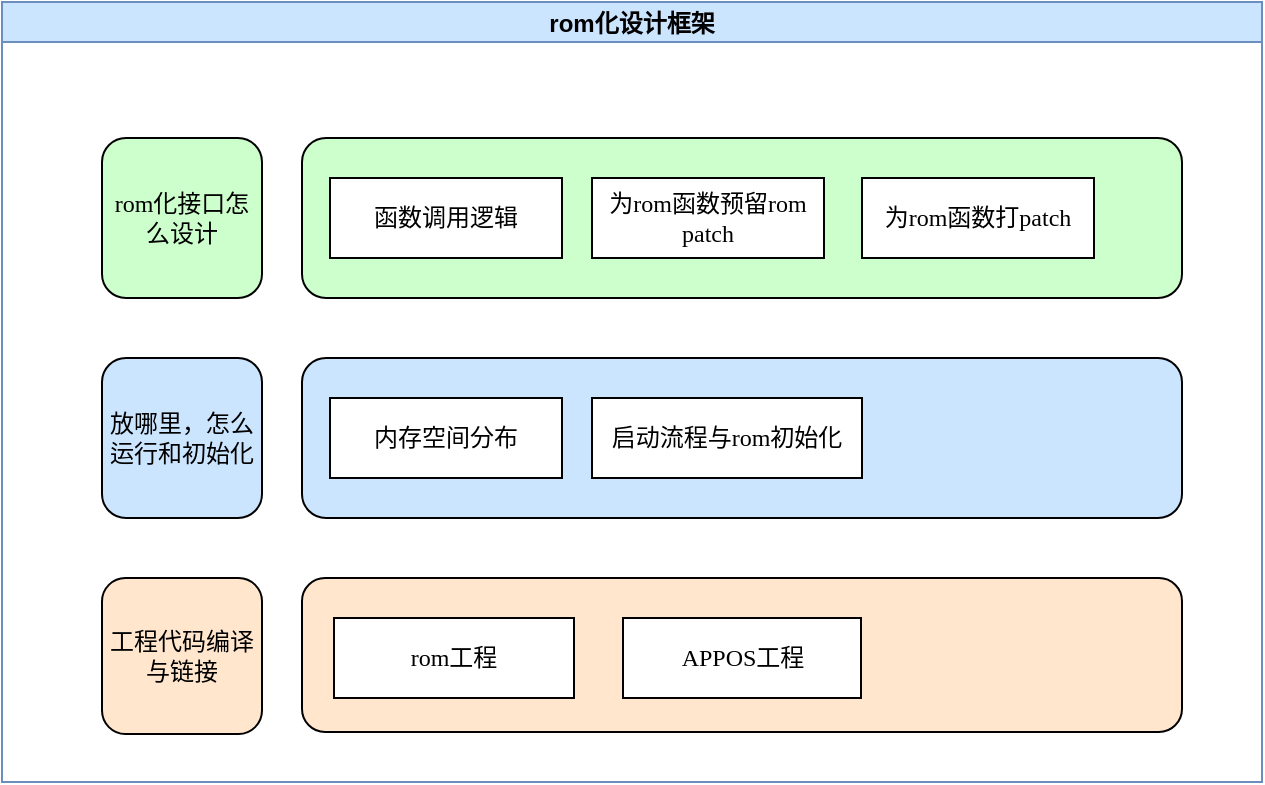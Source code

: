 <mxfile version="20.2.6" type="github" pages="4">
  <diagram id="prtHgNgQTEPvFCAcTncT" name="Page-1">
    <mxGraphModel dx="790" dy="481" grid="0" gridSize="10" guides="1" tooltips="1" connect="1" arrows="1" fold="1" page="1" pageScale="1" pageWidth="827" pageHeight="1169" math="0" shadow="0">
      <root>
        <mxCell id="0" />
        <mxCell id="1" parent="0" />
        <mxCell id="a72e2ybn-Ix3mcljy6sx-21" value="rom化设计框架" style="swimlane;startSize=20;horizontal=1;containerType=tree;fillColor=#CCE5FF;strokeColor=#6c8ebf;swimlaneFillColor=#FFFFFF;" parent="1" vertex="1">
          <mxGeometry x="140" y="570" width="630" height="390" as="geometry">
            <mxRectangle x="140" y="570" width="100" height="30" as="alternateBounds" />
          </mxGeometry>
        </mxCell>
        <mxCell id="a72e2ybn-Ix3mcljy6sx-25" value="" style="rounded=1;whiteSpace=wrap;html=1;fillColor=#FFE6CC;fontFamily=Lucida Console;" parent="a72e2ybn-Ix3mcljy6sx-21" vertex="1">
          <mxGeometry x="150" y="288" width="440" height="77" as="geometry" />
        </mxCell>
        <mxCell id="a72e2ybn-Ix3mcljy6sx-27" value="放哪里，怎么运行和初始化" style="rounded=1;whiteSpace=wrap;html=1;labelBackgroundColor=none;fontFamily=Lucida Console;fillColor=#CCE5FF;" parent="a72e2ybn-Ix3mcljy6sx-21" vertex="1">
          <mxGeometry x="50" y="178" width="80" height="80" as="geometry" />
        </mxCell>
        <mxCell id="a72e2ybn-Ix3mcljy6sx-28" value="工程代码编译与链接" style="rounded=1;whiteSpace=wrap;html=1;fillColor=#FFE6CC;fontFamily=Lucida Console;" parent="a72e2ybn-Ix3mcljy6sx-21" vertex="1">
          <mxGeometry x="50" y="288" width="80" height="78" as="geometry" />
        </mxCell>
        <mxCell id="a72e2ybn-Ix3mcljy6sx-32" value="" style="rounded=1;whiteSpace=wrap;html=1;labelBackgroundColor=none;fontFamily=Lucida Console;fillColor=#CCE5FF;" parent="a72e2ybn-Ix3mcljy6sx-21" vertex="1">
          <mxGeometry x="150" y="178" width="440" height="80" as="geometry" />
        </mxCell>
        <mxCell id="a72e2ybn-Ix3mcljy6sx-33" value="rom工程" style="rounded=0;whiteSpace=wrap;html=1;labelBackgroundColor=none;fontFamily=Lucida Console;fillColor=#FFFFFF;" parent="a72e2ybn-Ix3mcljy6sx-21" vertex="1">
          <mxGeometry x="166" y="308" width="120" height="40" as="geometry" />
        </mxCell>
        <mxCell id="a72e2ybn-Ix3mcljy6sx-34" value="内存空间分布" style="rounded=0;whiteSpace=wrap;html=1;labelBackgroundColor=none;fontFamily=Lucida Console;fillColor=#FFFFFF;" parent="a72e2ybn-Ix3mcljy6sx-21" vertex="1">
          <mxGeometry x="164" y="198" width="116" height="40" as="geometry" />
        </mxCell>
        <mxCell id="a72e2ybn-Ix3mcljy6sx-35" value="rom化接口怎么设计" style="rounded=1;whiteSpace=wrap;html=1;labelBackgroundColor=none;fontFamily=Lucida Console;fillColor=#CCFFCC;" parent="a72e2ybn-Ix3mcljy6sx-21" vertex="1">
          <mxGeometry x="50" y="68" width="80" height="80" as="geometry" />
        </mxCell>
        <mxCell id="a72e2ybn-Ix3mcljy6sx-36" value="" style="rounded=1;whiteSpace=wrap;html=1;labelBackgroundColor=none;fontFamily=Lucida Console;fillColor=#CCFFCC;" parent="a72e2ybn-Ix3mcljy6sx-21" vertex="1">
          <mxGeometry x="150" y="68" width="440" height="80" as="geometry" />
        </mxCell>
        <mxCell id="a72e2ybn-Ix3mcljy6sx-37" value="函数调用逻辑" style="rounded=0;whiteSpace=wrap;html=1;labelBackgroundColor=none;fontFamily=Lucida Console;fillColor=#FFFFFF;" parent="a72e2ybn-Ix3mcljy6sx-21" vertex="1">
          <mxGeometry x="164" y="88" width="116" height="40" as="geometry" />
        </mxCell>
        <mxCell id="a72e2ybn-Ix3mcljy6sx-39" value="为rom函数预留rom patch" style="rounded=0;whiteSpace=wrap;html=1;labelBackgroundColor=none;fontFamily=Lucida Console;fillColor=#FFFFFF;" parent="a72e2ybn-Ix3mcljy6sx-21" vertex="1">
          <mxGeometry x="295" y="88" width="116" height="40" as="geometry" />
        </mxCell>
        <mxCell id="OhsHsxwbeljneb7udllR-3" value="APPOS工程" style="rounded=0;whiteSpace=wrap;html=1;labelBackgroundColor=none;fontFamily=Lucida Console;fillColor=#FFFFFF;" parent="a72e2ybn-Ix3mcljy6sx-21" vertex="1">
          <mxGeometry x="310.5" y="308" width="119" height="40" as="geometry" />
        </mxCell>
        <mxCell id="__pM1JRraMwenqta1Ayu-1" value="启动流程与rom初始化" style="rounded=0;whiteSpace=wrap;html=1;labelBackgroundColor=none;fontFamily=Lucida Console;fillColor=#FFFFFF;" vertex="1" parent="a72e2ybn-Ix3mcljy6sx-21">
          <mxGeometry x="295" y="198" width="135" height="40" as="geometry" />
        </mxCell>
        <mxCell id="__pM1JRraMwenqta1Ayu-2" value="为rom函数打patch" style="rounded=0;whiteSpace=wrap;html=1;labelBackgroundColor=none;fontFamily=Lucida Console;fillColor=#FFFFFF;" vertex="1" parent="a72e2ybn-Ix3mcljy6sx-21">
          <mxGeometry x="430" y="88" width="116" height="40" as="geometry" />
        </mxCell>
      </root>
    </mxGraphModel>
  </diagram>
  <diagram id="5f5v7yk9VMRQbrSXV84F" name="第 2 页">
    <mxGraphModel dx="1146" dy="697" grid="0" gridSize="10" guides="1" tooltips="1" connect="1" arrows="1" fold="1" page="1" pageScale="1" pageWidth="827" pageHeight="1169" math="0" shadow="0">
      <root>
        <mxCell id="0" />
        <mxCell id="1" parent="0" />
        <mxCell id="8H_8lzTIxNSl0bFIIS5b-34" value="" style="rounded=1;whiteSpace=wrap;html=1;fillColor=none;dashed=1;" vertex="1" parent="1">
          <mxGeometry x="655" y="40" width="163" height="458" as="geometry" />
        </mxCell>
        <mxCell id="8H_8lzTIxNSl0bFIIS5b-4" value="" style="edgeStyle=orthogonalEdgeStyle;rounded=0;orthogonalLoop=1;jettySize=auto;html=1;" edge="1" parent="1" source="8H_8lzTIxNSl0bFIIS5b-1" target="8H_8lzTIxNSl0bFIIS5b-3">
          <mxGeometry relative="1" as="geometry" />
        </mxCell>
        <mxCell id="8H_8lzTIxNSl0bFIIS5b-1" value="&lt;span style=&quot;background-color: initial;&quot;&gt;为rom函数预留rom patch&lt;/span&gt;的实现步骤" style="rounded=1;whiteSpace=wrap;html=1;" vertex="1" parent="1">
          <mxGeometry x="315" y="70" width="106" height="39" as="geometry" />
        </mxCell>
        <mxCell id="8H_8lzTIxNSl0bFIIS5b-6" value="Y" style="edgeStyle=orthogonalEdgeStyle;rounded=0;orthogonalLoop=1;jettySize=auto;html=1;" edge="1" parent="1" source="8H_8lzTIxNSl0bFIIS5b-3" target="8H_8lzTIxNSl0bFIIS5b-5">
          <mxGeometry relative="1" as="geometry" />
        </mxCell>
        <mxCell id="8H_8lzTIxNSl0bFIIS5b-8" value="N" style="edgeStyle=orthogonalEdgeStyle;rounded=0;orthogonalLoop=1;jettySize=auto;html=1;" edge="1" parent="1" source="8H_8lzTIxNSl0bFIIS5b-3" target="8H_8lzTIxNSl0bFIIS5b-7">
          <mxGeometry relative="1" as="geometry" />
        </mxCell>
        <mxCell id="8H_8lzTIxNSl0bFIIS5b-3" value="rom函数Hal_xxx()是否需要预留rom patch" style="rhombus;whiteSpace=wrap;html=1;fillColor=#ffe6cc;strokeColor=#d79b00;" vertex="1" parent="1">
          <mxGeometry x="284" y="145" width="168" height="74" as="geometry" />
        </mxCell>
        <mxCell id="8H_8lzTIxNSl0bFIIS5b-10" value="" style="edgeStyle=orthogonalEdgeStyle;rounded=0;orthogonalLoop=1;jettySize=auto;html=1;" edge="1" parent="1" source="8H_8lzTIxNSl0bFIIS5b-5" target="8H_8lzTIxNSl0bFIIS5b-9">
          <mxGeometry relative="1" as="geometry" />
        </mxCell>
        <mxCell id="8H_8lzTIxNSl0bFIIS5b-5" value="定义函数时在函数名添加前缀使其格式为rom_Hal_xxx()，和不预留rom patch函数做区分" style="whiteSpace=wrap;html=1;fillColor=#dae8fc;strokeColor=#6c8ebf;" vertex="1" parent="1">
          <mxGeometry x="300" y="251" width="136" height="76" as="geometry" />
        </mxCell>
        <mxCell id="8H_8lzTIxNSl0bFIIS5b-7" value="函数名定义方式和原来保持一致不变" style="whiteSpace=wrap;html=1;" vertex="1" parent="1">
          <mxGeometry x="497" y="257" width="120" height="60" as="geometry" />
        </mxCell>
        <mxCell id="8H_8lzTIxNSl0bFIIS5b-12" value="" style="edgeStyle=orthogonalEdgeStyle;rounded=0;orthogonalLoop=1;jettySize=auto;html=1;" edge="1" parent="1" source="8H_8lzTIxNSl0bFIIS5b-9" target="8H_8lzTIxNSl0bFIIS5b-11">
          <mxGeometry relative="1" as="geometry" />
        </mxCell>
        <mxCell id="8H_8lzTIxNSl0bFIIS5b-9" value="ram_table.h文件添加对应枚举" style="whiteSpace=wrap;html=1;fillColor=#dae8fc;strokeColor=#6c8ebf;" vertex="1" parent="1">
          <mxGeometry x="78" y="366" width="120" height="60" as="geometry" />
        </mxCell>
        <mxCell id="8H_8lzTIxNSl0bFIIS5b-31" value="" style="edgeStyle=orthogonalEdgeStyle;rounded=0;orthogonalLoop=1;jettySize=auto;html=1;" edge="1" parent="1" source="8H_8lzTIxNSl0bFIIS5b-11" target="8H_8lzTIxNSl0bFIIS5b-30">
          <mxGeometry relative="1" as="geometry" />
        </mxCell>
        <mxCell id="8H_8lzTIxNSl0bFIIS5b-11" value="ram_table.c文件添加对应函数名&lt;b&gt;（注意这里填的是Hal_xxx函数）&lt;/b&gt;" style="whiteSpace=wrap;html=1;fillColor=#dae8fc;strokeColor=#6c8ebf;" vertex="1" parent="1">
          <mxGeometry x="241" y="366" width="120" height="60" as="geometry" />
        </mxCell>
        <mxCell id="8H_8lzTIxNSl0bFIIS5b-21" value="" style="edgeStyle=orthogonalEdgeStyle;rounded=0;orthogonalLoop=1;jettySize=auto;html=1;" edge="1" parent="1" source="8H_8lzTIxNSl0bFIIS5b-15" target="8H_8lzTIxNSl0bFIIS5b-20">
          <mxGeometry relative="1" as="geometry" />
        </mxCell>
        <mxCell id="8H_8lzTIxNSl0bFIIS5b-15" value="rom_symbol.ld的生成流程" style="rounded=1;whiteSpace=wrap;html=1;" vertex="1" parent="1">
          <mxGeometry x="683" y="70" width="106" height="39" as="geometry" />
        </mxCell>
        <mxCell id="8H_8lzTIxNSl0bFIIS5b-23" value="" style="edgeStyle=orthogonalEdgeStyle;rounded=0;orthogonalLoop=1;jettySize=auto;html=1;" edge="1" parent="1" source="8H_8lzTIxNSl0bFIIS5b-20" target="8H_8lzTIxNSl0bFIIS5b-22">
          <mxGeometry relative="1" as="geometry" />
        </mxCell>
        <mxCell id="8H_8lzTIxNSl0bFIIS5b-20" value="从rom.nm文件抽取函数与对应的地址出来，输出至rom_symbol.ld文件" style="whiteSpace=wrap;html=1;fillColor=#d5e8d4;strokeColor=#82b366;" vertex="1" parent="1">
          <mxGeometry x="676" y="156" width="120" height="60" as="geometry" />
        </mxCell>
        <mxCell id="8H_8lzTIxNSl0bFIIS5b-26" value="" style="edgeStyle=orthogonalEdgeStyle;rounded=0;orthogonalLoop=1;jettySize=auto;html=1;" edge="1" parent="1" source="8H_8lzTIxNSl0bFIIS5b-22" target="8H_8lzTIxNSl0bFIIS5b-25">
          <mxGeometry relative="1" as="geometry" />
        </mxCell>
        <mxCell id="8H_8lzTIxNSl0bFIIS5b-22" value="经过export.py和func.csv处理将rom_symbol.ld&lt;br&gt;中&lt;b&gt;预留rom patch的函数名的前缀rom_去掉&lt;/b&gt;" style="whiteSpace=wrap;html=1;fillColor=#d5e8d4;strokeColor=#82b366;" vertex="1" parent="1">
          <mxGeometry x="662" y="317" width="148" height="86" as="geometry" />
        </mxCell>
        <mxCell id="8H_8lzTIxNSl0bFIIS5b-25" value="结束" style="rounded=1;whiteSpace=wrap;html=1;" vertex="1" parent="1">
          <mxGeometry x="683" y="438" width="106" height="39" as="geometry" />
        </mxCell>
        <mxCell id="8H_8lzTIxNSl0bFIIS5b-33" value="" style="edgeStyle=orthogonalEdgeStyle;rounded=0;orthogonalLoop=1;jettySize=auto;html=1;" edge="1" parent="1" source="8H_8lzTIxNSl0bFIIS5b-30" target="8H_8lzTIxNSl0bFIIS5b-32">
          <mxGeometry relative="1" as="geometry" />
        </mxCell>
        <mxCell id="8H_8lzTIxNSl0bFIIS5b-30" value="在定义函数所对应的头文件里，将Hal_xxx函数指向ram_table中对应的函数地址" style="whiteSpace=wrap;html=1;fillColor=#dae8fc;strokeColor=#6c8ebf;" vertex="1" parent="1">
          <mxGeometry x="391" y="366" width="120" height="60" as="geometry" />
        </mxCell>
        <mxCell id="8H_8lzTIxNSl0bFIIS5b-32" value="结束" style="rounded=1;whiteSpace=wrap;html=1;" vertex="1" parent="1">
          <mxGeometry x="545" y="377" width="72" height="38" as="geometry" />
        </mxCell>
        <mxCell id="8H_8lzTIxNSl0bFIIS5b-36" value="" style="endArrow=classic;html=1;rounded=0;exitX=0.5;exitY=1;exitDx=0;exitDy=0;entryX=0;entryY=0.5;entryDx=0;entryDy=0;edgeStyle=orthogonalEdgeStyle;curved=1;dashed=1;" edge="1" parent="1" source="8H_8lzTIxNSl0bFIIS5b-11" target="8H_8lzTIxNSl0bFIIS5b-22">
          <mxGeometry width="50" height="50" relative="1" as="geometry">
            <mxPoint x="509" y="242" as="sourcePoint" />
            <mxPoint x="559" y="192" as="targetPoint" />
            <Array as="points">
              <mxPoint x="301" y="469" />
              <mxPoint x="632" y="469" />
              <mxPoint x="632" y="403" />
              <mxPoint x="635" y="403" />
              <mxPoint x="635" y="360" />
            </Array>
          </mxGeometry>
        </mxCell>
        <mxCell id="8H_8lzTIxNSl0bFIIS5b-37" value="当链接时通过rom_symbol.ld找到对应的rom函数地址，&lt;br&gt;此时rom_symbol.ld的Hal_xxx函数的链接&lt;br&gt;地址本质上指向的是rom_Hal_xxx" style="edgeLabel;html=1;align=center;verticalAlign=middle;resizable=0;points=[];labelBorderColor=default;labelBackgroundColor=#FFCE9F;" vertex="1" connectable="0" parent="8H_8lzTIxNSl0bFIIS5b-36">
          <mxGeometry x="-0.096" y="1" relative="1" as="geometry">
            <mxPoint as="offset" />
          </mxGeometry>
        </mxCell>
        <mxCell id="8H_8lzTIxNSl0bFIIS5b-39" value="1" style="text;strokeColor=none;fillColor=none;html=1;fontSize=24;fontStyle=1;verticalAlign=middle;align=center;dashed=1;labelBackgroundColor=none;labelBorderColor=none;" vertex="1" parent="1">
          <mxGeometry x="235" y="234" width="100" height="40" as="geometry" />
        </mxCell>
        <mxCell id="8H_8lzTIxNSl0bFIIS5b-40" value="2" style="text;strokeColor=none;fillColor=none;html=1;fontSize=24;fontStyle=1;verticalAlign=middle;align=center;dashed=1;labelBackgroundColor=none;labelBorderColor=none;" vertex="1" parent="1">
          <mxGeometry x="15" y="330" width="100" height="40" as="geometry" />
        </mxCell>
        <mxCell id="8H_8lzTIxNSl0bFIIS5b-41" value="3" style="text;strokeColor=none;fillColor=none;html=1;fontSize=24;fontStyle=1;verticalAlign=middle;align=center;dashed=1;labelBackgroundColor=none;labelBorderColor=none;" vertex="1" parent="1">
          <mxGeometry x="188" y="330" width="100" height="40" as="geometry" />
        </mxCell>
        <mxCell id="8H_8lzTIxNSl0bFIIS5b-42" value="4" style="text;strokeColor=none;fillColor=none;html=1;fontSize=24;fontStyle=1;verticalAlign=middle;align=center;dashed=1;labelBackgroundColor=none;labelBorderColor=none;" vertex="1" parent="1">
          <mxGeometry x="344" y="333" width="100" height="40" as="geometry" />
        </mxCell>
      </root>
    </mxGraphModel>
  </diagram>
  <diagram id="quMDvpKKiBh7KyDtuN5e" name="第 3 页">
    <mxGraphModel dx="790" dy="481" grid="0" gridSize="10" guides="1" tooltips="1" connect="1" arrows="1" fold="1" page="1" pageScale="1" pageWidth="827" pageHeight="1169" math="0" shadow="0">
      <root>
        <mxCell id="0" />
        <mxCell id="1" parent="0" />
        <mxCell id="gPsEJaije64YJY0PdHIW-1" value="768KB(SRAM)" style="rounded=0;whiteSpace=wrap;html=1;strokeColor=#000000;strokeWidth=2;align=right;fillColor=none;verticalAlign=top;" vertex="1" parent="1">
          <mxGeometry x="257" y="488" width="140" height="78" as="geometry" />
        </mxCell>
        <mxCell id="gPsEJaije64YJY0PdHIW-2" value="" style="group" vertex="1" connectable="0" parent="1">
          <mxGeometry x="257" y="404" width="140" height="84" as="geometry" />
        </mxCell>
        <mxCell id="gPsEJaije64YJY0PdHIW-3" value="" style="rounded=0;whiteSpace=wrap;html=1;strokeColor=#000000;strokeWidth=2;align=center;fillColor=none;" vertex="1" parent="gPsEJaije64YJY0PdHIW-2">
          <mxGeometry y="1" width="140" height="82" as="geometry" />
        </mxCell>
        <mxCell id="gPsEJaije64YJY0PdHIW-4" value="" style="text;fillColor=none;align=center;verticalAlign=middle;spacingLeft=4;spacingRight=4;overflow=hidden;rotatable=0;points=[[0,0.5],[1,0.5]];portConstraint=eastwest;" vertex="1" parent="gPsEJaije64YJY0PdHIW-2">
          <mxGeometry y="42" width="140" height="42" as="geometry" />
        </mxCell>
        <mxCell id="gPsEJaije64YJY0PdHIW-5" value="" style="text;fillColor=none;align=center;verticalAlign=middle;spacingLeft=4;spacingRight=4;overflow=hidden;rotatable=0;points=[[0,0.5],[1,0.5]];portConstraint=eastwest;" vertex="1" parent="gPsEJaije64YJY0PdHIW-2">
          <mxGeometry width="140" height="42" as="geometry" />
        </mxCell>
        <mxCell id="gPsEJaije64YJY0PdHIW-6" value="0x00009FFF" style="text;html=1;strokeColor=none;fillColor=none;align=center;verticalAlign=middle;whiteSpace=wrap;rounded=0;" vertex="1" parent="1">
          <mxGeometry x="197" y="728" width="40" height="20" as="geometry" />
        </mxCell>
        <mxCell id="gPsEJaije64YJY0PdHIW-7" value="0x01F09FFF" style="text;html=1;strokeColor=none;fillColor=none;align=center;verticalAlign=middle;whiteSpace=wrap;rounded=0;" vertex="1" parent="1">
          <mxGeometry x="197" y="688" width="40" height="20" as="geometry" />
        </mxCell>
        <mxCell id="gPsEJaije64YJY0PdHIW-8" value="0x01F4FFFF" style="text;html=1;strokeColor=none;fillColor=none;align=center;verticalAlign=middle;whiteSpace=wrap;rounded=0;" vertex="1" parent="1">
          <mxGeometry x="197" y="648" width="40" height="20" as="geometry" />
        </mxCell>
        <mxCell id="gPsEJaije64YJY0PdHIW-9" value="0x01F55FFF" style="text;html=1;strokeColor=none;fillColor=none;align=center;verticalAlign=middle;whiteSpace=wrap;rounded=0;" vertex="1" parent="1">
          <mxGeometry x="197" y="598" width="40" height="20" as="geometry" />
        </mxCell>
        <mxCell id="gPsEJaije64YJY0PdHIW-10" value="0x01FBFFFF" style="text;html=1;strokeColor=none;fillColor=none;align=center;verticalAlign=middle;whiteSpace=wrap;rounded=0;" vertex="1" parent="1">
          <mxGeometry x="197" y="558" width="40" height="20" as="geometry" />
        </mxCell>
        <mxCell id="gPsEJaije64YJY0PdHIW-11" value="" style="group" vertex="1" connectable="0" parent="1">
          <mxGeometry x="257" y="598" width="140" height="204" as="geometry" />
        </mxCell>
        <mxCell id="gPsEJaije64YJY0PdHIW-12" value="31744KB(reversed)" style="text;fillColor=none;align=center;verticalAlign=middle;spacingLeft=4;spacingRight=4;overflow=hidden;rotatable=0;points=[[0,0.5],[1,0.5]];portConstraint=eastwest;strokeColor=#000000;" vertex="1" parent="gPsEJaije64YJY0PdHIW-11">
          <mxGeometry y="94" width="140" height="42" as="geometry" />
        </mxCell>
        <mxCell id="gPsEJaije64YJY0PdHIW-13" value="40KB(BROM_WIFI)" style="text;fillColor=#fff2cc;align=center;verticalAlign=middle;spacingLeft=4;spacingRight=4;overflow=hidden;rotatable=0;points=[[0,0.5],[1,0.5]];portConstraint=eastwest;strokeColor=#d6b656;" vertex="1" parent="gPsEJaije64YJY0PdHIW-11">
          <mxGeometry y="136" width="140" height="42" as="geometry" />
        </mxCell>
        <mxCell id="gPsEJaije64YJY0PdHIW-14" value="280KB(ROM_WIFI)" style="text;fillColor=#fff2cc;align=center;verticalAlign=middle;spacingLeft=4;spacingRight=4;overflow=hidden;rotatable=0;points=[[0,0.5],[1,0.5]];portConstraint=eastwest;strokeColor=#d6b656;" vertex="1" parent="gPsEJaije64YJY0PdHIW-11">
          <mxGeometry y="52" width="140" height="42" as="geometry" />
        </mxCell>
        <mxCell id="gPsEJaije64YJY0PdHIW-15" value="24KB(BROM_BT)" style="text;fillColor=#fff2cc;align=center;verticalAlign=middle;spacingLeft=4;spacingRight=4;overflow=hidden;rotatable=0;points=[[0,0.5],[1,0.5]];portConstraint=eastwest;strokeColor=#d6b656;" vertex="1" parent="gPsEJaije64YJY0PdHIW-11">
          <mxGeometry y="10" width="140" height="42" as="geometry" />
        </mxCell>
        <mxCell id="gPsEJaije64YJY0PdHIW-16" value="424KB(ROM_BT)" style="text;fillColor=#fff2cc;align=center;verticalAlign=middle;spacingLeft=4;spacingRight=4;overflow=hidden;rotatable=0;points=[[0,0.5],[1,0.5]];portConstraint=eastwest;strokeColor=#d6b656;" vertex="1" parent="1">
          <mxGeometry x="257" y="566" width="140" height="42" as="geometry" />
        </mxCell>
        <mxCell id="gPsEJaije64YJY0PdHIW-17" value="0x0207FFFF" style="text;html=1;strokeColor=none;fillColor=none;align=center;verticalAlign=middle;whiteSpace=wrap;rounded=0;" vertex="1" parent="1">
          <mxGeometry x="197" y="478" width="40" height="20" as="geometry" />
        </mxCell>
        <mxCell id="gPsEJaije64YJY0PdHIW-18" value="" style="rounded=0;whiteSpace=wrap;html=1;strokeColor=#000000;strokeWidth=2;align=center;fillColor=none;" vertex="1" parent="1">
          <mxGeometry x="257" y="566" width="140" height="212" as="geometry" />
        </mxCell>
        <mxCell id="gPsEJaije64YJY0PdHIW-19" value="" style="shape=curlyBracket;whiteSpace=wrap;html=1;rounded=1;strokeColor=#000000;strokeWidth=1;fillColor=none;align=center;" vertex="1" parent="1">
          <mxGeometry x="132" y="567" width="20" height="210" as="geometry" />
        </mxCell>
        <mxCell id="gPsEJaije64YJY0PdHIW-20" value="" style="shape=curlyBracket;whiteSpace=wrap;html=1;rounded=1;strokeColor=#000000;strokeWidth=1;fillColor=none;align=center;" vertex="1" parent="1">
          <mxGeometry x="132" y="488" width="20" height="73" as="geometry" />
        </mxCell>
        <mxCell id="gPsEJaije64YJY0PdHIW-21" value="" style="shape=curlyBracket;whiteSpace=wrap;html=1;rounded=1;strokeColor=#000000;strokeWidth=1;fillColor=none;align=center;" vertex="1" parent="1">
          <mxGeometry x="132" y="405" width="20" height="77.5" as="geometry" />
        </mxCell>
        <mxCell id="gPsEJaije64YJY0PdHIW-22" value="APP Image" style="rounded=0;whiteSpace=wrap;html=1;strokeWidth=1;fillColor=#dae8fc;align=center;strokeColor=none;" vertex="1" parent="1">
          <mxGeometry x="483" y="405.75" width="90" height="14.25" as="geometry" />
        </mxCell>
        <mxCell id="gPsEJaije64YJY0PdHIW-23" value="APP ram_table" style="rounded=0;whiteSpace=wrap;html=1;strokeWidth=1;align=center;strokeColor=none;fillColor=#E6E6E6;" vertex="1" parent="1">
          <mxGeometry x="483" y="424" width="90" height="14.25" as="geometry" />
        </mxCell>
        <mxCell id="gPsEJaije64YJY0PdHIW-24" value="BL ram_table" style="rounded=0;whiteSpace=wrap;html=1;strokeWidth=1;align=center;fillColor=#E6E6E6;strokeColor=none;" vertex="1" parent="1">
          <mxGeometry x="483" y="444" width="90" height="14.25" as="geometry" />
        </mxCell>
        <mxCell id="gPsEJaije64YJY0PdHIW-25" value="BL Image" style="rounded=0;whiteSpace=wrap;html=1;strokeWidth=1;align=center;fillColor=#E6E6E6;strokeColor=none;" vertex="1" parent="1">
          <mxGeometry x="483" y="463.75" width="90" height="14.25" as="geometry" />
        </mxCell>
        <mxCell id="gPsEJaije64YJY0PdHIW-26" value="rom Image" style="rounded=0;whiteSpace=wrap;html=1;strokeWidth=1;align=center;fillColor=#CCFFCC;strokeColor=none;" vertex="1" parent="1">
          <mxGeometry x="483" y="668" width="90" height="19.12" as="geometry" />
        </mxCell>
        <mxCell id="gPsEJaije64YJY0PdHIW-27" value="" style="line;strokeWidth=2;html=1;fillColor=none;align=center;dashed=1;" vertex="1" parent="1">
          <mxGeometry x="578" y="402" width="42" height="10" as="geometry" />
        </mxCell>
        <mxCell id="gPsEJaije64YJY0PdHIW-28" value="" style="line;strokeWidth=2;html=1;fillColor=none;align=center;dashed=1;rotation=45;" vertex="1" parent="1">
          <mxGeometry x="574" y="437" width="53.33" height="10" as="geometry" />
        </mxCell>
        <mxCell id="gPsEJaije64YJY0PdHIW-29" value="APP text" style="rounded=0;whiteSpace=wrap;html=1;strokeWidth=1;align=center;strokeColor=none;fillColor=#A9C4EB;" vertex="1" parent="1">
          <mxGeometry x="630" y="449" width="90" height="14.25" as="geometry" />
        </mxCell>
        <mxCell id="gPsEJaije64YJY0PdHIW-30" value="APP data" style="rounded=0;whiteSpace=wrap;html=1;strokeWidth=1;align=center;strokeColor=none;fillColor=#A9C4EB;" vertex="1" parent="1">
          <mxGeometry x="629" y="404" width="90" height="14.25" as="geometry" />
        </mxCell>
        <mxCell id="gPsEJaije64YJY0PdHIW-31" value="APP RO" style="rounded=0;whiteSpace=wrap;html=1;strokeWidth=1;align=center;strokeColor=none;fillColor=#A9C4EB;" vertex="1" parent="1">
          <mxGeometry x="630" y="426" width="90" height="14.25" as="geometry" />
        </mxCell>
        <mxCell id="gPsEJaije64YJY0PdHIW-32" value="BL ram_table" style="rounded=0;whiteSpace=wrap;html=1;strokeWidth=1;align=center;fillColor=#E6E6E6;strokeColor=none;" vertex="1" parent="1">
          <mxGeometry x="484" y="499.3" width="90" height="14.25" as="geometry" />
        </mxCell>
        <mxCell id="gPsEJaije64YJY0PdHIW-33" value="BL Image" style="rounded=0;whiteSpace=wrap;html=1;strokeWidth=1;align=center;fillColor=#E6E6E6;strokeColor=none;" vertex="1" parent="1">
          <mxGeometry x="484" y="520" width="90" height="14.25" as="geometry" />
        </mxCell>
        <mxCell id="gPsEJaije64YJY0PdHIW-34" value="APP Image" style="rounded=0;whiteSpace=wrap;html=1;strokeWidth=1;fillColor=#dae8fc;align=center;strokeColor=none;" vertex="1" parent="1">
          <mxGeometry x="484" y="540" width="90" height="14.25" as="geometry" />
        </mxCell>
        <mxCell id="gPsEJaije64YJY0PdHIW-35" value="APP ram_table" style="rounded=0;whiteSpace=wrap;html=1;strokeWidth=1;align=center;strokeColor=none;fillColor=#E6E6E6;" vertex="1" parent="1">
          <mxGeometry x="484" y="561.05" width="90" height="14.25" as="geometry" />
        </mxCell>
        <mxCell id="gPsEJaije64YJY0PdHIW-36" value="rom Image" style="rounded=0;whiteSpace=wrap;html=1;strokeWidth=1;align=center;fillColor=#CCFFCC;strokeColor=none;" vertex="1" parent="1">
          <mxGeometry x="484" y="583.13" width="90" height="19.12" as="geometry" />
        </mxCell>
        <mxCell id="gPsEJaije64YJY0PdHIW-37" value="" style="line;strokeWidth=2;html=1;fillColor=none;align=center;dashed=1;rotation=-35;" vertex="1" parent="1">
          <mxGeometry x="584.33" y="524.3" width="38.33" height="10" as="geometry" />
        </mxCell>
        <mxCell id="gPsEJaije64YJY0PdHIW-38" value="" style="line;strokeWidth=2;html=1;fillColor=none;align=center;dashed=1;rotation=30;" vertex="1" parent="1">
          <mxGeometry x="585.73" y="555.98" width="29.27" height="10" as="geometry" />
        </mxCell>
        <mxCell id="gPsEJaije64YJY0PdHIW-39" value="" style="line;strokeWidth=2;html=1;fillColor=none;align=center;dashed=1;" vertex="1" parent="1">
          <mxGeometry x="579.67" y="668" width="42" height="10" as="geometry" />
        </mxCell>
        <mxCell id="gPsEJaije64YJY0PdHIW-40" value="" style="line;strokeWidth=2;html=1;fillColor=none;align=center;dashed=1;rotation=45;" vertex="1" parent="1">
          <mxGeometry x="575" y="708" width="53.33" height="10" as="geometry" />
        </mxCell>
        <mxCell id="gPsEJaije64YJY0PdHIW-41" value="rom text" style="rounded=0;whiteSpace=wrap;html=1;strokeWidth=1;align=center;strokeColor=none;fillColor=#97D077;" vertex="1" parent="1">
          <mxGeometry x="632" y="722" width="90" height="14.25" as="geometry" />
        </mxCell>
        <mxCell id="gPsEJaije64YJY0PdHIW-42" value="rom RO" style="rounded=0;whiteSpace=wrap;html=1;strokeWidth=1;align=center;strokeColor=none;fillColor=#97D077;" vertex="1" parent="1">
          <mxGeometry x="632" y="699" width="90" height="14.25" as="geometry" />
        </mxCell>
        <mxCell id="gPsEJaije64YJY0PdHIW-43" value="APP text" style="rounded=0;whiteSpace=wrap;html=1;strokeWidth=1;align=center;strokeColor=none;fillColor=#A9C4EB;" vertex="1" parent="1">
          <mxGeometry x="628.33" y="555.05" width="90" height="14.25" as="geometry" />
        </mxCell>
        <mxCell id="gPsEJaije64YJY0PdHIW-44" value="APP bss" style="rounded=0;whiteSpace=wrap;html=1;strokeWidth=1;align=center;strokeColor=none;fillColor=#A9C4EB;" vertex="1" parent="1">
          <mxGeometry x="627.33" y="510.05" width="90" height="14.25" as="geometry" />
        </mxCell>
        <mxCell id="gPsEJaije64YJY0PdHIW-45" value="APP data" style="rounded=0;whiteSpace=wrap;html=1;strokeWidth=1;align=center;strokeColor=none;fillColor=#A9C4EB;" vertex="1" parent="1">
          <mxGeometry x="628.33" y="532.05" width="90" height="14.25" as="geometry" />
        </mxCell>
        <mxCell id="gPsEJaije64YJY0PdHIW-46" value="rom data" style="rounded=0;whiteSpace=wrap;html=1;strokeWidth=1;align=center;strokeColor=none;fillColor=#97D077;" vertex="1" parent="1">
          <mxGeometry x="632" y="675.75" width="90" height="14.25" as="geometry" />
        </mxCell>
        <mxCell id="gPsEJaije64YJY0PdHIW-47" value="" style="line;strokeWidth=2;html=1;fillColor=none;align=center;dashed=1;" vertex="1" parent="1">
          <mxGeometry x="580.66" y="583.13" width="42" height="10" as="geometry" />
        </mxCell>
        <mxCell id="gPsEJaije64YJY0PdHIW-48" value="rom data" style="rounded=0;whiteSpace=wrap;html=1;strokeWidth=1;align=center;strokeColor=none;fillColor=#97D077;" vertex="1" parent="1">
          <mxGeometry x="630" y="611" width="90" height="14.25" as="geometry" />
        </mxCell>
        <mxCell id="gPsEJaije64YJY0PdHIW-49" value="rom bss" style="rounded=0;whiteSpace=wrap;html=1;strokeWidth=1;align=center;strokeColor=none;fillColor=#97D077;" vertex="1" parent="1">
          <mxGeometry x="629" y="588" width="90" height="14.25" as="geometry" />
        </mxCell>
        <mxCell id="gPsEJaije64YJY0PdHIW-50" value="" style="line;strokeWidth=2;html=1;fillColor=none;align=center;dashed=1;rotation=30;" vertex="1" parent="1">
          <mxGeometry x="579.67" y="608" width="42" height="10" as="geometry" />
        </mxCell>
        <mxCell id="gPsEJaije64YJY0PdHIW-51" value="" style="endArrow=none;dashed=1;html=1;" edge="1" parent="1">
          <mxGeometry width="50" height="50" relative="1" as="geometry">
            <mxPoint x="405" y="441" as="sourcePoint" />
            <mxPoint x="477" y="406.12" as="targetPoint" />
          </mxGeometry>
        </mxCell>
        <mxCell id="gPsEJaije64YJY0PdHIW-52" value="" style="endArrow=none;dashed=1;html=1;" edge="1" parent="1">
          <mxGeometry width="50" height="50" relative="1" as="geometry">
            <mxPoint x="406" y="461.19" as="sourcePoint" />
            <mxPoint x="478" y="477" as="targetPoint" />
          </mxGeometry>
        </mxCell>
        <mxCell id="gPsEJaije64YJY0PdHIW-53" value="" style="endArrow=none;dashed=1;html=1;" edge="1" parent="1">
          <mxGeometry width="50" height="50" relative="1" as="geometry">
            <mxPoint x="405" y="539.38" as="sourcePoint" />
            <mxPoint x="477.0" y="504.5" as="targetPoint" />
          </mxGeometry>
        </mxCell>
        <mxCell id="gPsEJaije64YJY0PdHIW-54" value="" style="endArrow=none;dashed=1;html=1;" edge="1" parent="1">
          <mxGeometry width="50" height="50" relative="1" as="geometry">
            <mxPoint x="404" y="562.19" as="sourcePoint" />
            <mxPoint x="476" y="596" as="targetPoint" />
          </mxGeometry>
        </mxCell>
        <mxCell id="gPsEJaije64YJY0PdHIW-55" value="" style="endArrow=none;dashed=1;html=1;" edge="1" parent="1">
          <mxGeometry width="50" height="50" relative="1" as="geometry">
            <mxPoint x="408" y="660.13" as="sourcePoint" />
            <mxPoint x="480" y="660" as="targetPoint" />
          </mxGeometry>
        </mxCell>
        <mxCell id="gPsEJaije64YJY0PdHIW-56" value="" style="endArrow=none;dashed=1;html=1;" edge="1" parent="1">
          <mxGeometry width="50" height="50" relative="1" as="geometry">
            <mxPoint x="408" y="689.44" as="sourcePoint" />
            <mxPoint x="480" y="689.31" as="targetPoint" />
          </mxGeometry>
        </mxCell>
        <mxCell id="m8D3DXlStTDYvdu6YQwm-1" value="flash" style="text;strokeColor=none;fillColor=none;html=1;fontSize=24;fontStyle=1;verticalAlign=middle;align=center;dashed=1;labelBackgroundColor=default;labelBorderColor=none;" vertex="1" parent="1">
          <mxGeometry x="32" y="420" width="100" height="40" as="geometry" />
        </mxCell>
        <mxCell id="m8D3DXlStTDYvdu6YQwm-2" value="ram" style="text;strokeColor=none;fillColor=none;html=1;fontSize=24;fontStyle=1;verticalAlign=middle;align=center;dashed=1;labelBackgroundColor=default;labelBorderColor=none;" vertex="1" parent="1">
          <mxGeometry x="32" y="504.5" width="100" height="40" as="geometry" />
        </mxCell>
        <mxCell id="m8D3DXlStTDYvdu6YQwm-3" value="rom" style="text;strokeColor=none;fillColor=none;html=1;fontSize=24;fontStyle=1;verticalAlign=middle;align=center;dashed=1;labelBackgroundColor=default;labelBorderColor=none;" vertex="1" parent="1">
          <mxGeometry x="32" y="652" width="100" height="40" as="geometry" />
        </mxCell>
      </root>
    </mxGraphModel>
  </diagram>
  <diagram id="i4VXsMZXHoPTn5mP7gKF" name="第 4 页">
    <mxGraphModel dx="625" dy="481" grid="0" gridSize="10" guides="1" tooltips="1" connect="1" arrows="1" fold="1" page="1" pageScale="1" pageWidth="827" pageHeight="1169" math="0" shadow="0">
      <root>
        <mxCell id="0" />
        <mxCell id="1" parent="0" />
        <mxCell id="RdNnen5SjSJEh5KWaIoM-3" value="" style="edgeStyle=orthogonalEdgeStyle;curved=1;rounded=0;orthogonalLoop=1;jettySize=auto;html=1;" edge="1" parent="1" source="RdNnen5SjSJEh5KWaIoM-1" target="RdNnen5SjSJEh5KWaIoM-2">
          <mxGeometry relative="1" as="geometry" />
        </mxCell>
        <mxCell id="RdNnen5SjSJEh5KWaIoM-1" value="Reset_Handler()" style="rounded=1;whiteSpace=wrap;html=1;labelBackgroundColor=default;labelBorderColor=none;fillColor=none;" vertex="1" parent="1">
          <mxGeometry x="143" y="37" width="120" height="43" as="geometry" />
        </mxCell>
        <mxCell id="RdNnen5SjSJEh5KWaIoM-5" value="" style="edgeStyle=orthogonalEdgeStyle;curved=1;rounded=0;orthogonalLoop=1;jettySize=auto;html=1;" edge="1" parent="1" source="RdNnen5SjSJEh5KWaIoM-2" target="RdNnen5SjSJEh5KWaIoM-4">
          <mxGeometry relative="1" as="geometry" />
        </mxCell>
        <mxCell id="RdNnen5SjSJEh5KWaIoM-2" value="初始化主栈空间&lt;br&gt;（MSP）" style="rounded=0;whiteSpace=wrap;html=1;labelBackgroundColor=default;labelBorderColor=none;fillColor=none;" vertex="1" parent="1">
          <mxGeometry x="143" y="111" width="120" height="52" as="geometry" />
        </mxCell>
        <mxCell id="RdNnen5SjSJEh5KWaIoM-7" value="" style="edgeStyle=orthogonalEdgeStyle;curved=1;rounded=0;orthogonalLoop=1;jettySize=auto;html=1;" edge="1" parent="1" source="RdNnen5SjSJEh5KWaIoM-4" target="RdNnen5SjSJEh5KWaIoM-6">
          <mxGeometry relative="1" as="geometry" />
        </mxCell>
        <mxCell id="RdNnen5SjSJEh5KWaIoM-4" value="初始化RAM_table" style="whiteSpace=wrap;html=1;fillColor=#d5e8d4;rounded=0;labelBackgroundColor=none;labelBorderColor=none;strokeColor=#82b366;" vertex="1" parent="1">
          <mxGeometry x="143" y="191" width="120" height="51" as="geometry" />
        </mxCell>
        <mxCell id="RdNnen5SjSJEh5KWaIoM-6" value="调用C库_start" style="whiteSpace=wrap;html=1;fillColor=none;rounded=0;labelBackgroundColor=default;labelBorderColor=none;" vertex="1" parent="1">
          <mxGeometry x="143" y="283" width="120" height="44" as="geometry" />
        </mxCell>
        <mxCell id="RdNnen5SjSJEh5KWaIoM-8" value="" style="shape=curlyBracket;whiteSpace=wrap;html=1;rounded=1;labelBackgroundColor=default;labelBorderColor=none;fillColor=none;" vertex="1" parent="1">
          <mxGeometry x="261" y="187" width="44" height="245" as="geometry" />
        </mxCell>
        <mxCell id="RdNnen5SjSJEh5KWaIoM-11" value="" style="edgeStyle=orthogonalEdgeStyle;curved=1;rounded=0;orthogonalLoop=1;jettySize=auto;html=1;" edge="1" parent="1" source="RdNnen5SjSJEh5KWaIoM-9" target="RdNnen5SjSJEh5KWaIoM-10">
          <mxGeometry relative="1" as="geometry" />
        </mxCell>
        <mxCell id="RdNnen5SjSJEh5KWaIoM-9" value="初始化bss段" style="rounded=0;whiteSpace=wrap;html=1;labelBackgroundColor=default;labelBorderColor=none;fillColor=none;" vertex="1" parent="1">
          <mxGeometry x="310" y="159" width="114" height="48" as="geometry" />
        </mxCell>
        <mxCell id="RdNnen5SjSJEh5KWaIoM-13" value="" style="edgeStyle=orthogonalEdgeStyle;curved=1;rounded=0;orthogonalLoop=1;jettySize=auto;html=1;" edge="1" parent="1" source="RdNnen5SjSJEh5KWaIoM-10" target="RdNnen5SjSJEh5KWaIoM-12">
          <mxGeometry relative="1" as="geometry" />
        </mxCell>
        <mxCell id="RdNnen5SjSJEh5KWaIoM-10" value="hardware_init_hook()" style="whiteSpace=wrap;html=1;fillColor=#dae8fc;rounded=0;labelBackgroundColor=none;labelBorderColor=none;strokeColor=#6c8ebf;" vertex="1" parent="1">
          <mxGeometry x="307" y="235" width="120" height="45" as="geometry" />
        </mxCell>
        <mxCell id="RdNnen5SjSJEh5KWaIoM-12" value="__wrap_main()" style="whiteSpace=wrap;html=1;fillColor=none;rounded=0;labelBackgroundColor=default;labelBorderColor=none;" vertex="1" parent="1">
          <mxGeometry x="307" y="389" width="120" height="52.5" as="geometry" />
        </mxCell>
        <mxCell id="RdNnen5SjSJEh5KWaIoM-14" value="" style="shape=curlyBracket;whiteSpace=wrap;html=1;rounded=1;labelBackgroundColor=default;labelBorderColor=none;fillColor=none;" vertex="1" parent="1">
          <mxGeometry x="427" y="181" width="44" height="157" as="geometry" />
        </mxCell>
        <mxCell id="RdNnen5SjSJEh5KWaIoM-17" value="" style="edgeStyle=orthogonalEdgeStyle;curved=1;rounded=0;orthogonalLoop=1;jettySize=auto;html=1;" edge="1" parent="1" source="RdNnen5SjSJEh5KWaIoM-15" target="RdNnen5SjSJEh5KWaIoM-16">
          <mxGeometry relative="1" as="geometry" />
        </mxCell>
        <mxCell id="RdNnen5SjSJEh5KWaIoM-15" value="初始化rom data/bss段" style="rounded=0;whiteSpace=wrap;html=1;labelBackgroundColor=none;labelBorderColor=none;fillColor=#d5e8d4;strokeColor=#82b366;" vertex="1" parent="1">
          <mxGeometry x="473" y="146" width="114" height="48" as="geometry" />
        </mxCell>
        <mxCell id="RdNnen5SjSJEh5KWaIoM-19" value="" style="edgeStyle=orthogonalEdgeStyle;curved=1;rounded=0;orthogonalLoop=1;jettySize=auto;html=1;" edge="1" parent="1" source="RdNnen5SjSJEh5KWaIoM-16" target="RdNnen5SjSJEh5KWaIoM-18">
          <mxGeometry relative="1" as="geometry" />
        </mxCell>
        <mxCell id="RdNnen5SjSJEh5KWaIoM-16" value="注册board_ioctl()回调" style="whiteSpace=wrap;html=1;fillColor=none;rounded=0;labelBackgroundColor=default;labelBorderColor=none;" vertex="1" parent="1">
          <mxGeometry x="470" y="230" width="120" height="40" as="geometry" />
        </mxCell>
        <mxCell id="RdNnen5SjSJEh5KWaIoM-18" value="配置电压、cpu频率、总线频率等硬件参数" style="whiteSpace=wrap;html=1;fillColor=none;rounded=0;labelBackgroundColor=default;labelBorderColor=none;" vertex="1" parent="1">
          <mxGeometry x="470" y="310" width="120" height="47" as="geometry" />
        </mxCell>
        <mxCell id="RdNnen5SjSJEh5KWaIoM-20" value="Text" style="text;html=1;resizable=0;autosize=1;align=center;verticalAlign=middle;points=[];fillColor=none;strokeColor=none;rounded=0;labelBackgroundColor=none;labelBorderColor=none;" vertex="1" parent="1">
          <mxGeometry x="10" y="10" width="40" height="20" as="geometry" />
        </mxCell>
      </root>
    </mxGraphModel>
  </diagram>
</mxfile>
